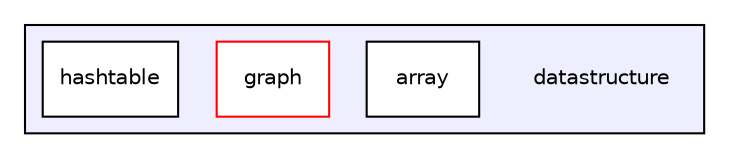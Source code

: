 digraph "/gsa/yktgsa-h1/01/pengwu/Web20/Analytics/ibm_ppl/datastructure" {
  compound=true
  node [ fontsize="10", fontname="Helvetica"];
  edge [ labelfontsize="10", labelfontname="Helvetica"];
  subgraph clusterdir_485def94d9d47ec400cfa3c13f568403 {
    graph [ bgcolor="#eeeeff", pencolor="black", label="" URL="dir_485def94d9d47ec400cfa3c13f568403.html"];
    dir_485def94d9d47ec400cfa3c13f568403 [shape=plaintext label="datastructure"];
    dir_8d03844fa69ac6d4d4bbcdcb274b26e0 [shape=box label="array" color="black" fillcolor="white" style="filled" URL="dir_8d03844fa69ac6d4d4bbcdcb274b26e0.html"];
    dir_de574545640bc6519869f80c6b9cce01 [shape=box label="graph" color="red" fillcolor="white" style="filled" URL="dir_de574545640bc6519869f80c6b9cce01.html"];
    dir_7f74b7126413b38f159fdc2cb7271c5c [shape=box label="hashtable" color="black" fillcolor="white" style="filled" URL="dir_7f74b7126413b38f159fdc2cb7271c5c.html"];
  }
}

